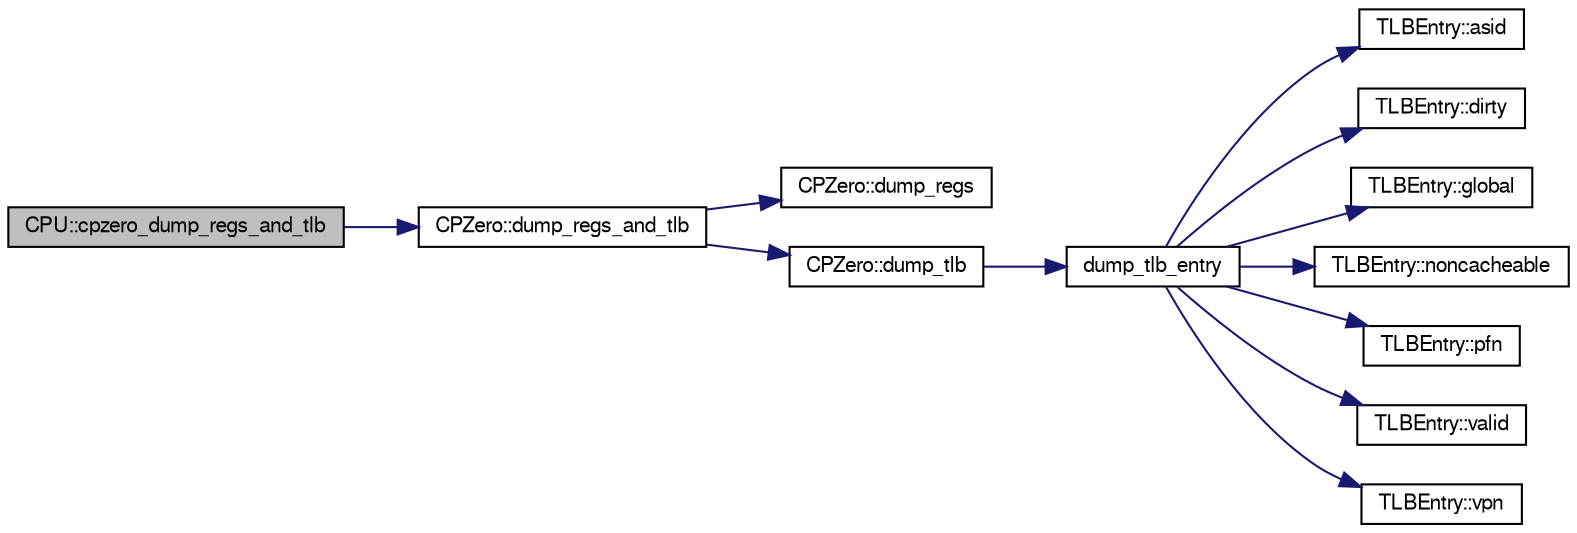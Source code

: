 digraph G
{
  edge [fontname="FreeSans",fontsize="10",labelfontname="FreeSans",labelfontsize="10"];
  node [fontname="FreeSans",fontsize="10",shape=record];
  rankdir=LR;
  Node1 [label="CPU::cpzero_dump_regs_and_tlb",height=0.2,width=0.4,color="black", fillcolor="grey75", style="filled" fontcolor="black"];
  Node1 -> Node2 [color="midnightblue",fontsize="10",style="solid"];
  Node2 [label="CPZero::dump_regs_and_tlb",height=0.2,width=0.4,color="black", fillcolor="white", style="filled",URL="$classCPZero.html#a2bf7aa14a71d8ae4ffb4a3f9c352e971"];
  Node2 -> Node3 [color="midnightblue",fontsize="10",style="solid"];
  Node3 [label="CPZero::dump_regs",height=0.2,width=0.4,color="black", fillcolor="white", style="filled",URL="$classCPZero.html#aee1b391ace97d07fcd551133a6725ac2"];
  Node2 -> Node4 [color="midnightblue",fontsize="10",style="solid"];
  Node4 [label="CPZero::dump_tlb",height=0.2,width=0.4,color="black", fillcolor="white", style="filled",URL="$classCPZero.html#a7b1425b75a48855fe10c88a7a01eab26"];
  Node4 -> Node5 [color="midnightblue",fontsize="10",style="solid"];
  Node5 [label="dump_tlb_entry",height=0.2,width=0.4,color="black", fillcolor="white", style="filled",URL="$cpzero_8cc.html#a4fe6b690f5ea991f8b55fca166015a20"];
  Node5 -> Node6 [color="midnightblue",fontsize="10",style="solid"];
  Node6 [label="TLBEntry::asid",height=0.2,width=0.4,color="black", fillcolor="white", style="filled",URL="$classTLBEntry.html#a9ea42aca3ac9841e50ca88717a57675d"];
  Node5 -> Node7 [color="midnightblue",fontsize="10",style="solid"];
  Node7 [label="TLBEntry::dirty",height=0.2,width=0.4,color="black", fillcolor="white", style="filled",URL="$classTLBEntry.html#a035428d115899db13cad9ae4a0bd19d6"];
  Node5 -> Node8 [color="midnightblue",fontsize="10",style="solid"];
  Node8 [label="TLBEntry::global",height=0.2,width=0.4,color="black", fillcolor="white", style="filled",URL="$classTLBEntry.html#a958ad780663c9f6ff19f5011223abc4a"];
  Node5 -> Node9 [color="midnightblue",fontsize="10",style="solid"];
  Node9 [label="TLBEntry::noncacheable",height=0.2,width=0.4,color="black", fillcolor="white", style="filled",URL="$classTLBEntry.html#ac2a92150e0568daa9810e624d39a235b"];
  Node5 -> Node10 [color="midnightblue",fontsize="10",style="solid"];
  Node10 [label="TLBEntry::pfn",height=0.2,width=0.4,color="black", fillcolor="white", style="filled",URL="$classTLBEntry.html#a4595566739ea73c5b89a1bb9a8b472fc"];
  Node5 -> Node11 [color="midnightblue",fontsize="10",style="solid"];
  Node11 [label="TLBEntry::valid",height=0.2,width=0.4,color="black", fillcolor="white", style="filled",URL="$classTLBEntry.html#a29878217888278dbe3bc4ab3abbf081e"];
  Node5 -> Node12 [color="midnightblue",fontsize="10",style="solid"];
  Node12 [label="TLBEntry::vpn",height=0.2,width=0.4,color="black", fillcolor="white", style="filled",URL="$classTLBEntry.html#a4febc7aae3fda3da47da131e28cbdf50"];
}
